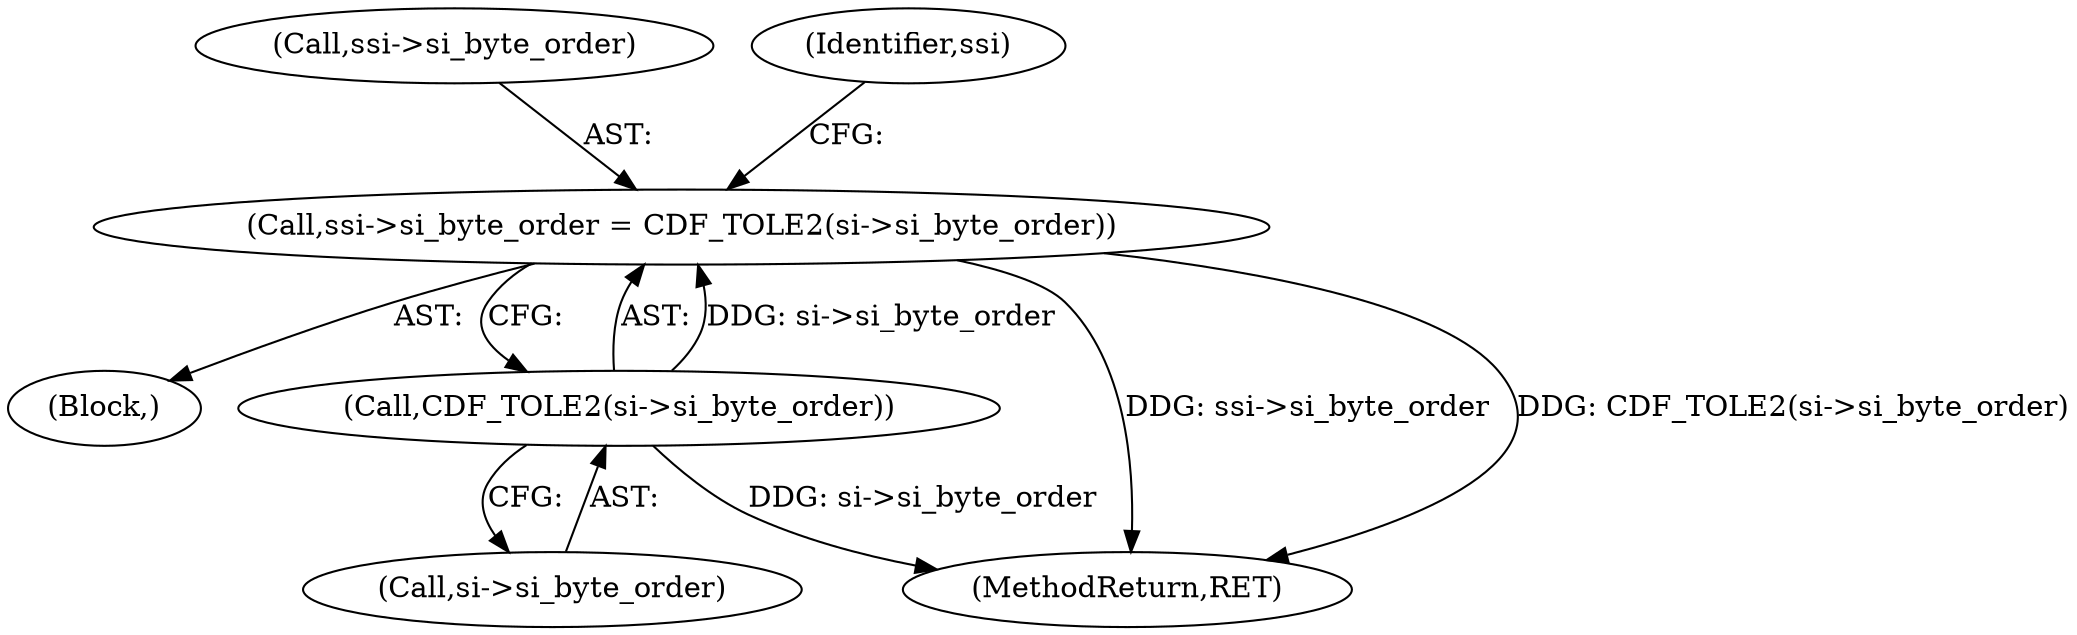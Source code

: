 digraph "0_file_b8acc83781d5a24cc5101e525d15efe0482c280d@pointer" {
"1000136" [label="(Call,ssi->si_byte_order = CDF_TOLE2(si->si_byte_order))"];
"1000140" [label="(Call,CDF_TOLE2(si->si_byte_order))"];
"1000141" [label="(Call,si->si_byte_order)"];
"1000106" [label="(Block,)"];
"1000137" [label="(Call,ssi->si_byte_order)"];
"1000146" [label="(Identifier,ssi)"];
"1000238" [label="(MethodReturn,RET)"];
"1000140" [label="(Call,CDF_TOLE2(si->si_byte_order))"];
"1000136" [label="(Call,ssi->si_byte_order = CDF_TOLE2(si->si_byte_order))"];
"1000136" -> "1000106"  [label="AST: "];
"1000136" -> "1000140"  [label="CFG: "];
"1000137" -> "1000136"  [label="AST: "];
"1000140" -> "1000136"  [label="AST: "];
"1000146" -> "1000136"  [label="CFG: "];
"1000136" -> "1000238"  [label="DDG: ssi->si_byte_order"];
"1000136" -> "1000238"  [label="DDG: CDF_TOLE2(si->si_byte_order)"];
"1000140" -> "1000136"  [label="DDG: si->si_byte_order"];
"1000140" -> "1000141"  [label="CFG: "];
"1000141" -> "1000140"  [label="AST: "];
"1000140" -> "1000238"  [label="DDG: si->si_byte_order"];
}
